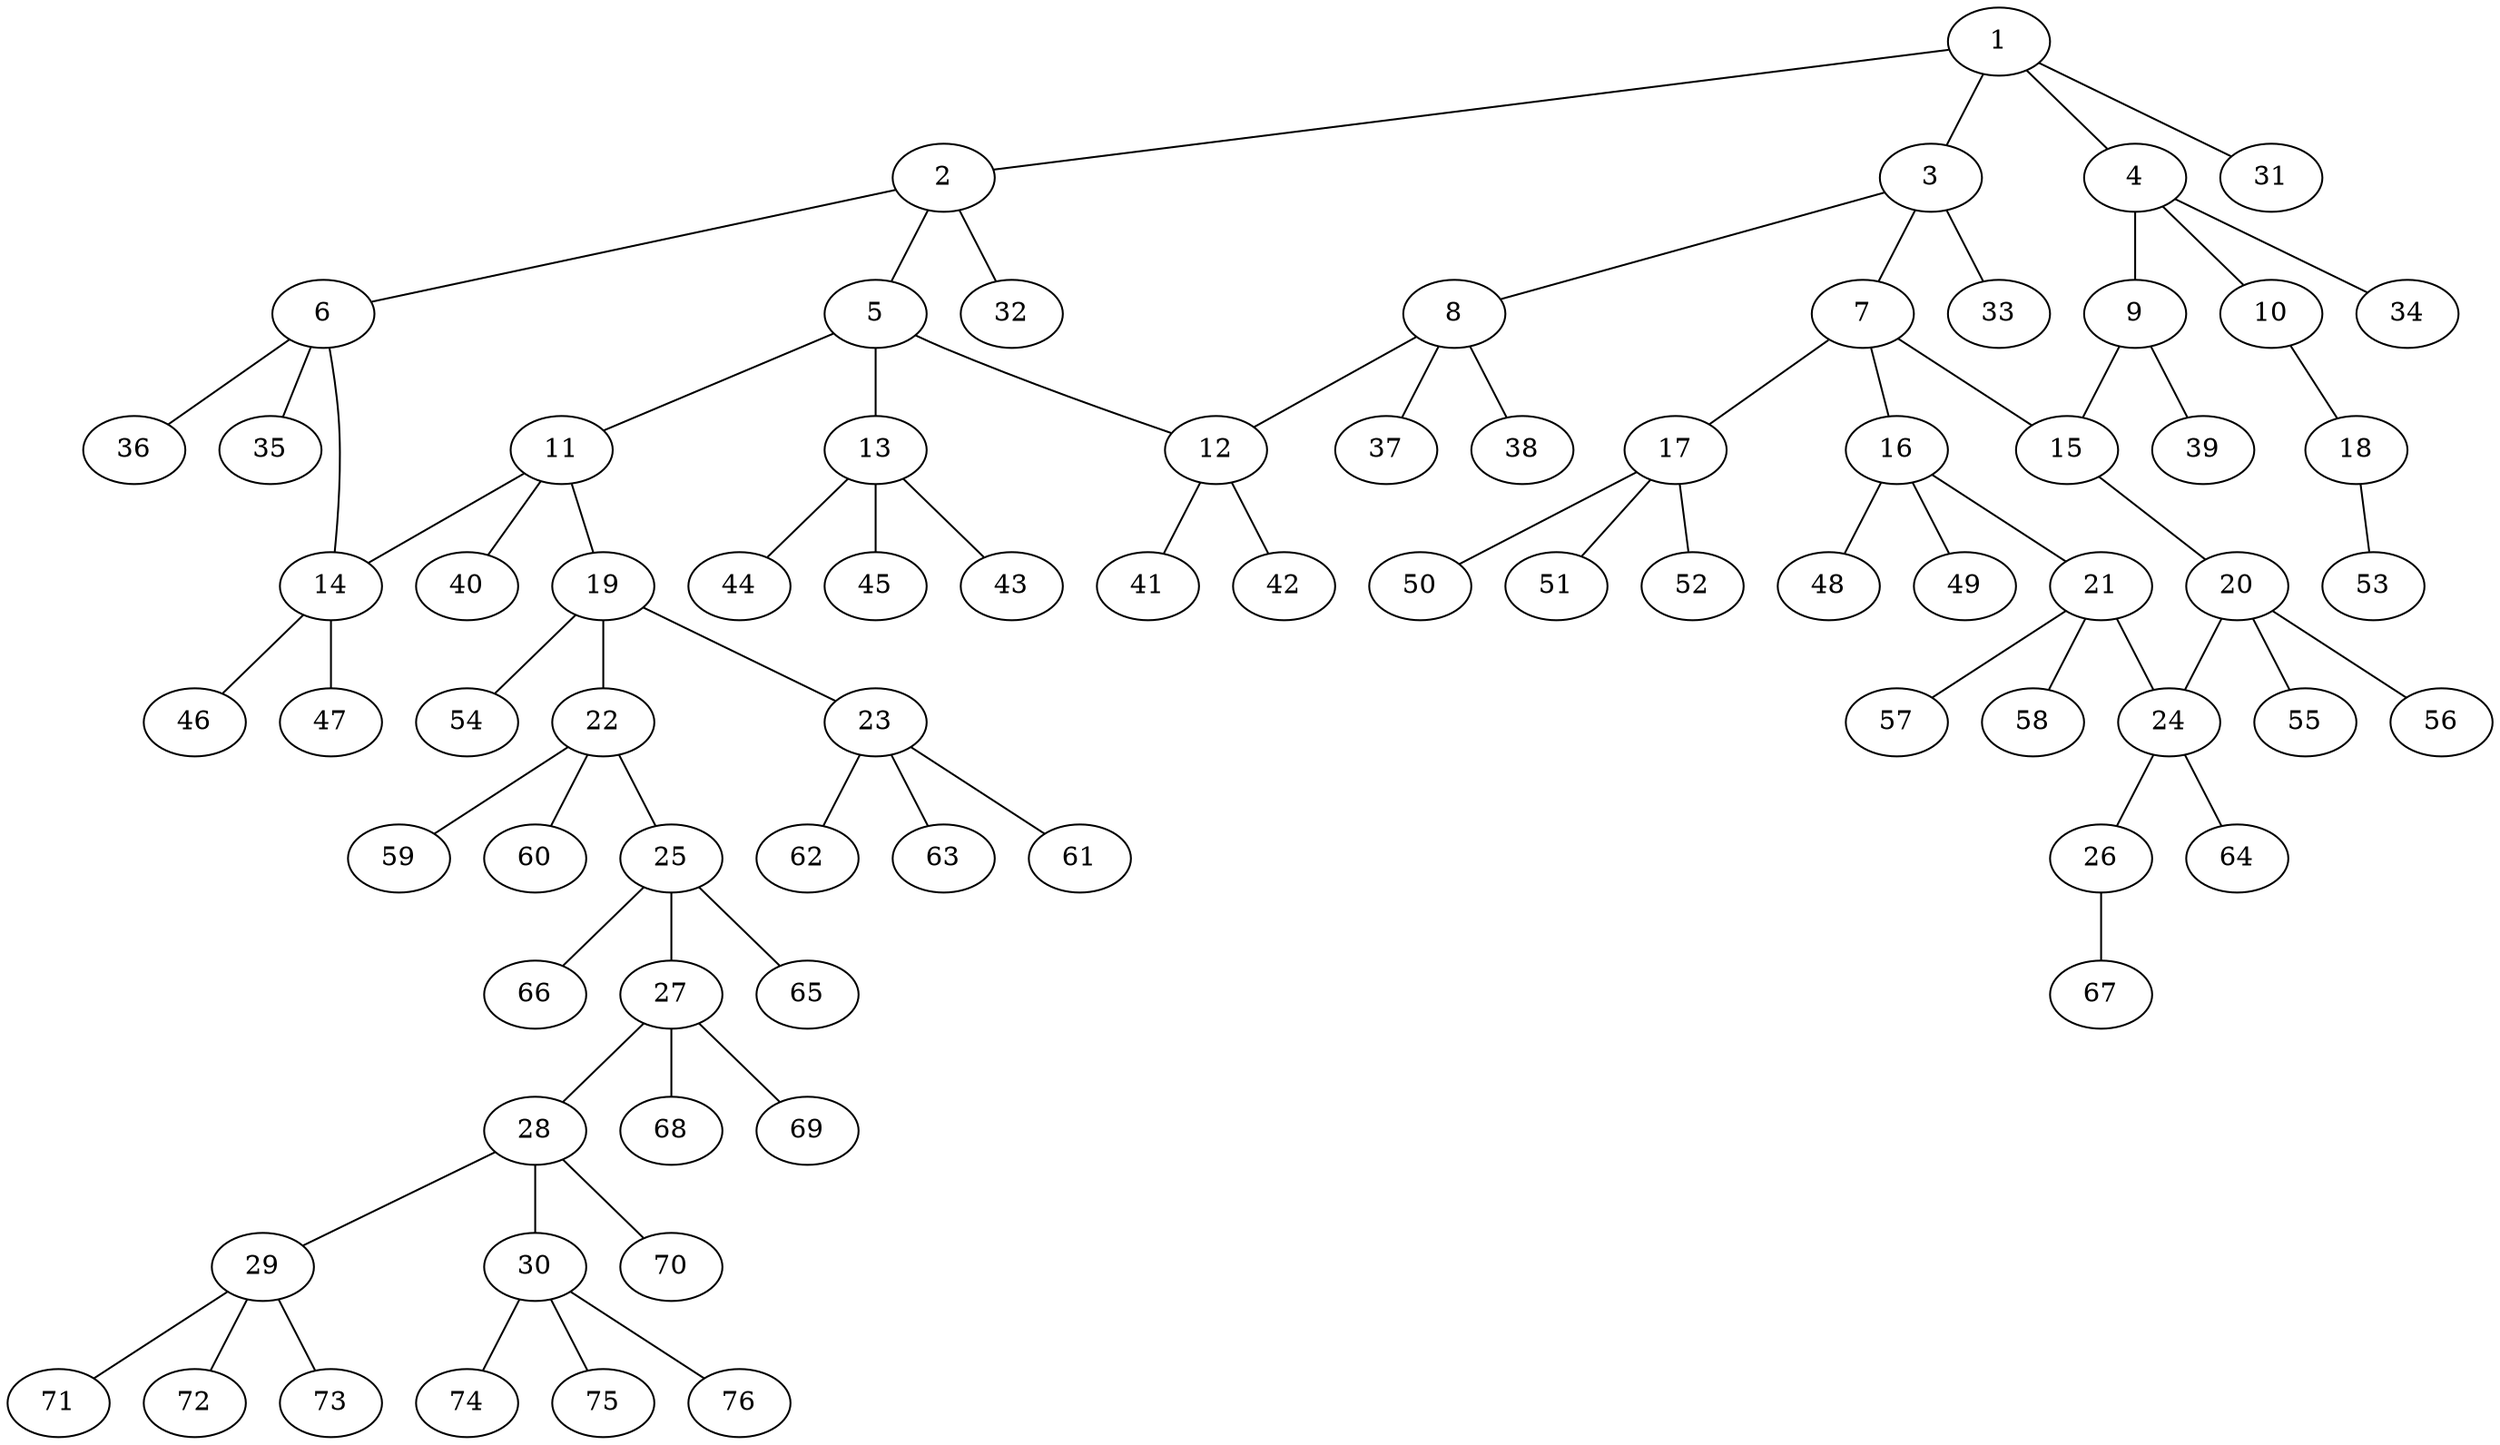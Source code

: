 graph molecule_3290 {
	1	 [chem=C];
	2	 [chem=C];
	1 -- 2	 [valence=1];
	3	 [chem=C];
	1 -- 3	 [valence=1];
	4	 [chem=C];
	1 -- 4	 [valence=1];
	31	 [chem=H];
	1 -- 31	 [valence=1];
	5	 [chem=C];
	2 -- 5	 [valence=1];
	6	 [chem=C];
	2 -- 6	 [valence=1];
	32	 [chem=H];
	2 -- 32	 [valence=1];
	7	 [chem=C];
	3 -- 7	 [valence=1];
	8	 [chem=C];
	3 -- 8	 [valence=1];
	33	 [chem=H];
	3 -- 33	 [valence=1];
	9	 [chem=C];
	4 -- 9	 [valence=1];
	10	 [chem=O];
	4 -- 10	 [valence=1];
	34	 [chem=H];
	4 -- 34	 [valence=1];
	11	 [chem=C];
	5 -- 11	 [valence=1];
	12	 [chem=C];
	5 -- 12	 [valence=1];
	13	 [chem=C];
	5 -- 13	 [valence=1];
	14	 [chem=C];
	6 -- 14	 [valence=1];
	35	 [chem=H];
	6 -- 35	 [valence=1];
	36	 [chem=H];
	6 -- 36	 [valence=1];
	15	 [chem=C];
	7 -- 15	 [valence=1];
	16	 [chem=C];
	7 -- 16	 [valence=1];
	17	 [chem=C];
	7 -- 17	 [valence=1];
	8 -- 12	 [valence=1];
	37	 [chem=H];
	8 -- 37	 [valence=1];
	38	 [chem=H];
	8 -- 38	 [valence=1];
	9 -- 15	 [valence=2];
	39	 [chem=H];
	9 -- 39	 [valence=1];
	18	 [chem=O];
	10 -- 18	 [valence=1];
	11 -- 14	 [valence=1];
	19	 [chem=C];
	11 -- 19	 [valence=1];
	40	 [chem=H];
	11 -- 40	 [valence=1];
	41	 [chem=H];
	12 -- 41	 [valence=1];
	42	 [chem=H];
	12 -- 42	 [valence=1];
	43	 [chem=H];
	13 -- 43	 [valence=1];
	44	 [chem=H];
	13 -- 44	 [valence=1];
	45	 [chem=H];
	13 -- 45	 [valence=1];
	46	 [chem=H];
	14 -- 46	 [valence=1];
	47	 [chem=H];
	14 -- 47	 [valence=1];
	20	 [chem=C];
	15 -- 20	 [valence=1];
	21	 [chem=C];
	16 -- 21	 [valence=1];
	48	 [chem=H];
	16 -- 48	 [valence=1];
	49	 [chem=H];
	16 -- 49	 [valence=1];
	50	 [chem=H];
	17 -- 50	 [valence=1];
	51	 [chem=H];
	17 -- 51	 [valence=1];
	52	 [chem=H];
	17 -- 52	 [valence=1];
	53	 [chem=H];
	18 -- 53	 [valence=1];
	22	 [chem=C];
	19 -- 22	 [valence=1];
	23	 [chem=C];
	19 -- 23	 [valence=1];
	54	 [chem=H];
	19 -- 54	 [valence=1];
	24	 [chem=C];
	20 -- 24	 [valence=1];
	55	 [chem=H];
	20 -- 55	 [valence=1];
	56	 [chem=H];
	20 -- 56	 [valence=1];
	21 -- 24	 [valence=1];
	57	 [chem=H];
	21 -- 57	 [valence=1];
	58	 [chem=H];
	21 -- 58	 [valence=1];
	25	 [chem=C];
	22 -- 25	 [valence=1];
	59	 [chem=H];
	22 -- 59	 [valence=1];
	60	 [chem=H];
	22 -- 60	 [valence=1];
	61	 [chem=H];
	23 -- 61	 [valence=1];
	62	 [chem=H];
	23 -- 62	 [valence=1];
	63	 [chem=H];
	23 -- 63	 [valence=1];
	26	 [chem=O];
	24 -- 26	 [valence=1];
	64	 [chem=H];
	24 -- 64	 [valence=1];
	27	 [chem=C];
	25 -- 27	 [valence=1];
	65	 [chem=H];
	25 -- 65	 [valence=1];
	66	 [chem=H];
	25 -- 66	 [valence=1];
	67	 [chem=H];
	26 -- 67	 [valence=1];
	28	 [chem=C];
	27 -- 28	 [valence=1];
	68	 [chem=H];
	27 -- 68	 [valence=1];
	69	 [chem=H];
	27 -- 69	 [valence=1];
	29	 [chem=C];
	28 -- 29	 [valence=1];
	30	 [chem=C];
	28 -- 30	 [valence=1];
	70	 [chem=H];
	28 -- 70	 [valence=1];
	71	 [chem=H];
	29 -- 71	 [valence=1];
	72	 [chem=H];
	29 -- 72	 [valence=1];
	73	 [chem=H];
	29 -- 73	 [valence=1];
	74	 [chem=H];
	30 -- 74	 [valence=1];
	75	 [chem=H];
	30 -- 75	 [valence=1];
	76	 [chem=H];
	30 -- 76	 [valence=1];
}
